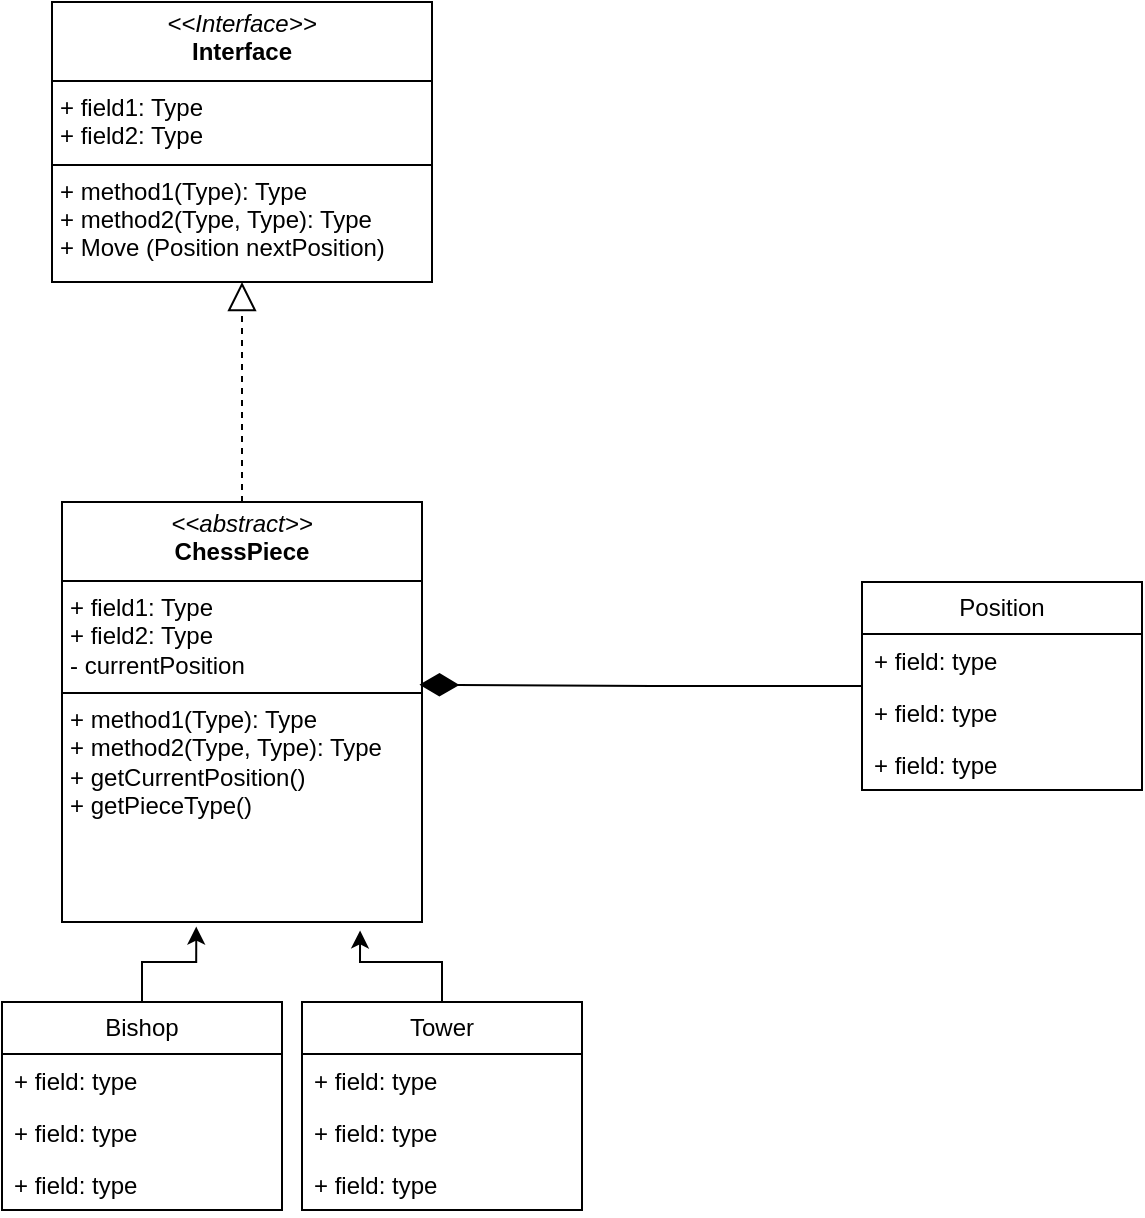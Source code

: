 <mxfile version="24.0.0" type="github">
  <diagram id="C5RBs43oDa-KdzZeNtuy" name="Page-1">
    <mxGraphModel dx="581" dy="351" grid="1" gridSize="10" guides="1" tooltips="1" connect="1" arrows="1" fold="1" page="1" pageScale="1" pageWidth="3300" pageHeight="4681" math="0" shadow="0">
      <root>
        <mxCell id="WIyWlLk6GJQsqaUBKTNV-0" />
        <mxCell id="WIyWlLk6GJQsqaUBKTNV-1" parent="WIyWlLk6GJQsqaUBKTNV-0" />
        <mxCell id="S7ZI5HmFYNH5pPnsAysC-0" value="&lt;p style=&quot;margin:0px;margin-top:4px;text-align:center;&quot;&gt;&lt;i&gt;&amp;lt;&amp;lt;Interface&amp;gt;&amp;gt;&lt;/i&gt;&lt;br&gt;&lt;b&gt;Interface&lt;/b&gt;&lt;/p&gt;&lt;hr size=&quot;1&quot; style=&quot;border-style:solid;&quot;&gt;&lt;p style=&quot;margin:0px;margin-left:4px;&quot;&gt;+ field1: Type&lt;br&gt;+ field2: Type&lt;/p&gt;&lt;hr size=&quot;1&quot; style=&quot;border-style:solid;&quot;&gt;&lt;p style=&quot;margin:0px;margin-left:4px;&quot;&gt;+ method1(Type): Type&lt;br&gt;+ method2(Type, Type): Type&lt;/p&gt;&lt;p style=&quot;margin:0px;margin-left:4px;&quot;&gt;+&amp;nbsp;&lt;span style=&quot;background-color: initial;&quot;&gt;Move (Position nextPosition)&lt;/span&gt;&lt;/p&gt;" style="verticalAlign=top;align=left;overflow=fill;html=1;whiteSpace=wrap;" vertex="1" parent="WIyWlLk6GJQsqaUBKTNV-1">
          <mxGeometry x="85" y="120" width="190" height="140" as="geometry" />
        </mxCell>
        <mxCell id="S7ZI5HmFYNH5pPnsAysC-1" value="&lt;p style=&quot;margin:0px;margin-top:4px;text-align:center;&quot;&gt;&lt;i&gt;&amp;lt;&amp;lt;abstract&amp;gt;&amp;gt;&lt;/i&gt;&lt;br&gt;&lt;b&gt;ChessPiece&lt;/b&gt;&lt;/p&gt;&lt;hr size=&quot;1&quot; style=&quot;border-style:solid;&quot;&gt;&lt;p style=&quot;margin:0px;margin-left:4px;&quot;&gt;+ field1: Type&lt;br&gt;+ field2: Type&lt;/p&gt;&lt;p style=&quot;margin:0px;margin-left:4px;&quot;&gt;- currentPosition&lt;/p&gt;&lt;hr size=&quot;1&quot; style=&quot;border-style:solid;&quot;&gt;&lt;p style=&quot;margin:0px;margin-left:4px;&quot;&gt;+ method1(Type): Type&lt;br&gt;+ method2(Type, Type): Type&lt;/p&gt;&lt;p style=&quot;margin:0px;margin-left:4px;&quot;&gt;+ getCurrentPosition()&lt;/p&gt;&lt;p style=&quot;margin:0px;margin-left:4px;&quot;&gt;+ getPieceType()&lt;/p&gt;" style="verticalAlign=top;align=left;overflow=fill;html=1;whiteSpace=wrap;" vertex="1" parent="WIyWlLk6GJQsqaUBKTNV-1">
          <mxGeometry x="90" y="370" width="180" height="210" as="geometry" />
        </mxCell>
        <mxCell id="S7ZI5HmFYNH5pPnsAysC-3" value="" style="endArrow=block;dashed=1;endFill=0;endSize=12;html=1;rounded=0;entryX=0.5;entryY=1;entryDx=0;entryDy=0;exitX=0.5;exitY=0;exitDx=0;exitDy=0;" edge="1" parent="WIyWlLk6GJQsqaUBKTNV-1" source="S7ZI5HmFYNH5pPnsAysC-1" target="S7ZI5HmFYNH5pPnsAysC-0">
          <mxGeometry width="160" relative="1" as="geometry">
            <mxPoint x="200" y="270" as="sourcePoint" />
            <mxPoint x="360" y="270" as="targetPoint" />
          </mxGeometry>
        </mxCell>
        <mxCell id="S7ZI5HmFYNH5pPnsAysC-4" value="Position" style="swimlane;fontStyle=0;childLayout=stackLayout;horizontal=1;startSize=26;fillColor=none;horizontalStack=0;resizeParent=1;resizeParentMax=0;resizeLast=0;collapsible=1;marginBottom=0;whiteSpace=wrap;html=1;" vertex="1" parent="WIyWlLk6GJQsqaUBKTNV-1">
          <mxGeometry x="490" y="410" width="140" height="104" as="geometry" />
        </mxCell>
        <mxCell id="S7ZI5HmFYNH5pPnsAysC-5" value="+ field: type" style="text;strokeColor=none;fillColor=none;align=left;verticalAlign=top;spacingLeft=4;spacingRight=4;overflow=hidden;rotatable=0;points=[[0,0.5],[1,0.5]];portConstraint=eastwest;whiteSpace=wrap;html=1;" vertex="1" parent="S7ZI5HmFYNH5pPnsAysC-4">
          <mxGeometry y="26" width="140" height="26" as="geometry" />
        </mxCell>
        <mxCell id="S7ZI5HmFYNH5pPnsAysC-6" value="+ field: type" style="text;strokeColor=none;fillColor=none;align=left;verticalAlign=top;spacingLeft=4;spacingRight=4;overflow=hidden;rotatable=0;points=[[0,0.5],[1,0.5]];portConstraint=eastwest;whiteSpace=wrap;html=1;" vertex="1" parent="S7ZI5HmFYNH5pPnsAysC-4">
          <mxGeometry y="52" width="140" height="26" as="geometry" />
        </mxCell>
        <mxCell id="S7ZI5HmFYNH5pPnsAysC-7" value="+ field: type" style="text;strokeColor=none;fillColor=none;align=left;verticalAlign=top;spacingLeft=4;spacingRight=4;overflow=hidden;rotatable=0;points=[[0,0.5],[1,0.5]];portConstraint=eastwest;whiteSpace=wrap;html=1;" vertex="1" parent="S7ZI5HmFYNH5pPnsAysC-4">
          <mxGeometry y="78" width="140" height="26" as="geometry" />
        </mxCell>
        <mxCell id="S7ZI5HmFYNH5pPnsAysC-10" value="Tower" style="swimlane;fontStyle=0;childLayout=stackLayout;horizontal=1;startSize=26;fillColor=none;horizontalStack=0;resizeParent=1;resizeParentMax=0;resizeLast=0;collapsible=1;marginBottom=0;whiteSpace=wrap;html=1;" vertex="1" parent="WIyWlLk6GJQsqaUBKTNV-1">
          <mxGeometry x="210" y="620" width="140" height="104" as="geometry" />
        </mxCell>
        <mxCell id="S7ZI5HmFYNH5pPnsAysC-11" value="+ field: type" style="text;strokeColor=none;fillColor=none;align=left;verticalAlign=top;spacingLeft=4;spacingRight=4;overflow=hidden;rotatable=0;points=[[0,0.5],[1,0.5]];portConstraint=eastwest;whiteSpace=wrap;html=1;" vertex="1" parent="S7ZI5HmFYNH5pPnsAysC-10">
          <mxGeometry y="26" width="140" height="26" as="geometry" />
        </mxCell>
        <mxCell id="S7ZI5HmFYNH5pPnsAysC-12" value="+ field: type" style="text;strokeColor=none;fillColor=none;align=left;verticalAlign=top;spacingLeft=4;spacingRight=4;overflow=hidden;rotatable=0;points=[[0,0.5],[1,0.5]];portConstraint=eastwest;whiteSpace=wrap;html=1;" vertex="1" parent="S7ZI5HmFYNH5pPnsAysC-10">
          <mxGeometry y="52" width="140" height="26" as="geometry" />
        </mxCell>
        <mxCell id="S7ZI5HmFYNH5pPnsAysC-13" value="+ field: type" style="text;strokeColor=none;fillColor=none;align=left;verticalAlign=top;spacingLeft=4;spacingRight=4;overflow=hidden;rotatable=0;points=[[0,0.5],[1,0.5]];portConstraint=eastwest;whiteSpace=wrap;html=1;" vertex="1" parent="S7ZI5HmFYNH5pPnsAysC-10">
          <mxGeometry y="78" width="140" height="26" as="geometry" />
        </mxCell>
        <mxCell id="S7ZI5HmFYNH5pPnsAysC-14" value="Bishop" style="swimlane;fontStyle=0;childLayout=stackLayout;horizontal=1;startSize=26;fillColor=none;horizontalStack=0;resizeParent=1;resizeParentMax=0;resizeLast=0;collapsible=1;marginBottom=0;whiteSpace=wrap;html=1;" vertex="1" parent="WIyWlLk6GJQsqaUBKTNV-1">
          <mxGeometry x="60" y="620" width="140" height="104" as="geometry" />
        </mxCell>
        <mxCell id="S7ZI5HmFYNH5pPnsAysC-15" value="+ field: type" style="text;strokeColor=none;fillColor=none;align=left;verticalAlign=top;spacingLeft=4;spacingRight=4;overflow=hidden;rotatable=0;points=[[0,0.5],[1,0.5]];portConstraint=eastwest;whiteSpace=wrap;html=1;" vertex="1" parent="S7ZI5HmFYNH5pPnsAysC-14">
          <mxGeometry y="26" width="140" height="26" as="geometry" />
        </mxCell>
        <mxCell id="S7ZI5HmFYNH5pPnsAysC-16" value="+ field: type" style="text;strokeColor=none;fillColor=none;align=left;verticalAlign=top;spacingLeft=4;spacingRight=4;overflow=hidden;rotatable=0;points=[[0,0.5],[1,0.5]];portConstraint=eastwest;whiteSpace=wrap;html=1;" vertex="1" parent="S7ZI5HmFYNH5pPnsAysC-14">
          <mxGeometry y="52" width="140" height="26" as="geometry" />
        </mxCell>
        <mxCell id="S7ZI5HmFYNH5pPnsAysC-17" value="+ field: type" style="text;strokeColor=none;fillColor=none;align=left;verticalAlign=top;spacingLeft=4;spacingRight=4;overflow=hidden;rotatable=0;points=[[0,0.5],[1,0.5]];portConstraint=eastwest;whiteSpace=wrap;html=1;" vertex="1" parent="S7ZI5HmFYNH5pPnsAysC-14">
          <mxGeometry y="78" width="140" height="26" as="geometry" />
        </mxCell>
        <mxCell id="S7ZI5HmFYNH5pPnsAysC-18" style="edgeStyle=orthogonalEdgeStyle;rounded=0;orthogonalLoop=1;jettySize=auto;html=1;entryX=0.373;entryY=1.011;entryDx=0;entryDy=0;entryPerimeter=0;" edge="1" parent="WIyWlLk6GJQsqaUBKTNV-1" source="S7ZI5HmFYNH5pPnsAysC-14" target="S7ZI5HmFYNH5pPnsAysC-1">
          <mxGeometry relative="1" as="geometry" />
        </mxCell>
        <mxCell id="S7ZI5HmFYNH5pPnsAysC-19" style="edgeStyle=orthogonalEdgeStyle;rounded=0;orthogonalLoop=1;jettySize=auto;html=1;entryX=0.828;entryY=1.02;entryDx=0;entryDy=0;entryPerimeter=0;" edge="1" parent="WIyWlLk6GJQsqaUBKTNV-1" source="S7ZI5HmFYNH5pPnsAysC-10" target="S7ZI5HmFYNH5pPnsAysC-1">
          <mxGeometry relative="1" as="geometry" />
        </mxCell>
        <mxCell id="S7ZI5HmFYNH5pPnsAysC-22" style="edgeStyle=orthogonalEdgeStyle;rounded=0;orthogonalLoop=1;jettySize=auto;html=1;entryX=0.993;entryY=0.435;entryDx=0;entryDy=0;entryPerimeter=0;endArrow=diamondThin;endFill=1;endSize=17;" edge="1" parent="WIyWlLk6GJQsqaUBKTNV-1" source="S7ZI5HmFYNH5pPnsAysC-4" target="S7ZI5HmFYNH5pPnsAysC-1">
          <mxGeometry relative="1" as="geometry" />
        </mxCell>
      </root>
    </mxGraphModel>
  </diagram>
</mxfile>
